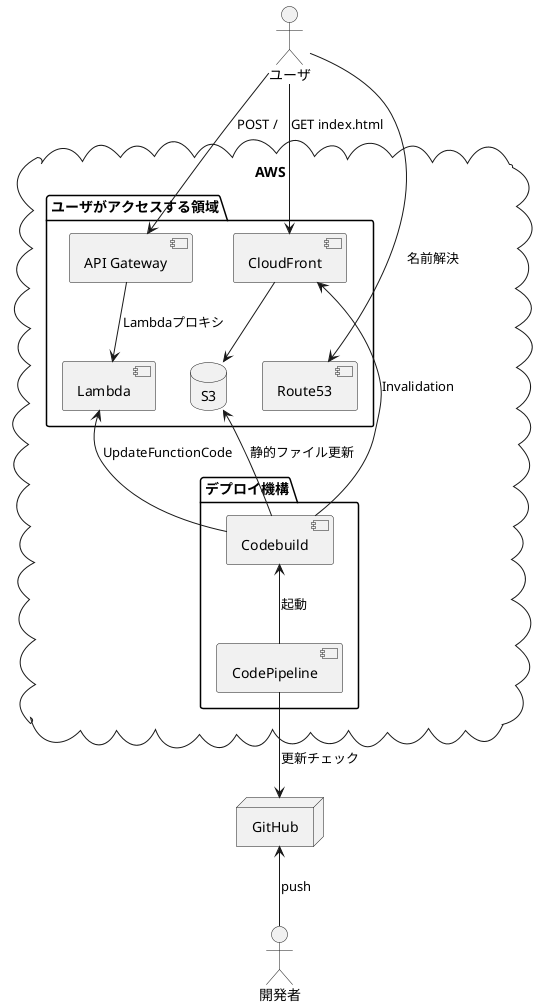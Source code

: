 @startuml

actor ユーザ as u
actor 開発者 as dev
cloud AWS {
  package ユーザがアクセスする領域 {
    [CloudFront] as cf
    database S3 as s3
    [Route53] as r53
    [API Gateway] as apigw
    [Lambda] as l
  }
  package デプロイ機構 {
    [CodePipeline] as pipe
    [Codebuild] as build
  }
}
node GitHub as gh

r53 -[hidden]right- l

u -down-> r53 : 名前解決
u -down-> cf : GET index.html
cf -down-> s3
u -down-> apigw : POST /
apigw -down-> l : Lambdaプロキシ

dev -up-> gh : push
pipe -down-> gh : 更新チェック
pipe -up-> build : 起動
build -up-> s3 : 静的ファイル更新
build -up-> l : UpdateFunctionCode
build -up-> cf : Invalidation

@enduml

